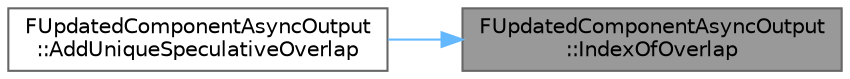 digraph "FUpdatedComponentAsyncOutput::IndexOfOverlap"
{
 // INTERACTIVE_SVG=YES
 // LATEX_PDF_SIZE
  bgcolor="transparent";
  edge [fontname=Helvetica,fontsize=10,labelfontname=Helvetica,labelfontsize=10];
  node [fontname=Helvetica,fontsize=10,shape=box,height=0.2,width=0.4];
  rankdir="RL";
  Node1 [id="Node000001",label="FUpdatedComponentAsyncOutput\l::IndexOfOverlap",height=0.2,width=0.4,color="gray40", fillcolor="grey60", style="filled", fontcolor="black",tooltip=" "];
  Node1 -> Node2 [id="edge1_Node000001_Node000002",dir="back",color="steelblue1",style="solid",tooltip=" "];
  Node2 [id="Node000002",label="FUpdatedComponentAsyncOutput\l::AddUniqueSpeculativeOverlap",height=0.2,width=0.4,color="grey40", fillcolor="white", style="filled",URL="$de/dc4/structFUpdatedComponentAsyncOutput.html#af6e923d191408f4a1d907b7cc97829fb",tooltip=" "];
}

